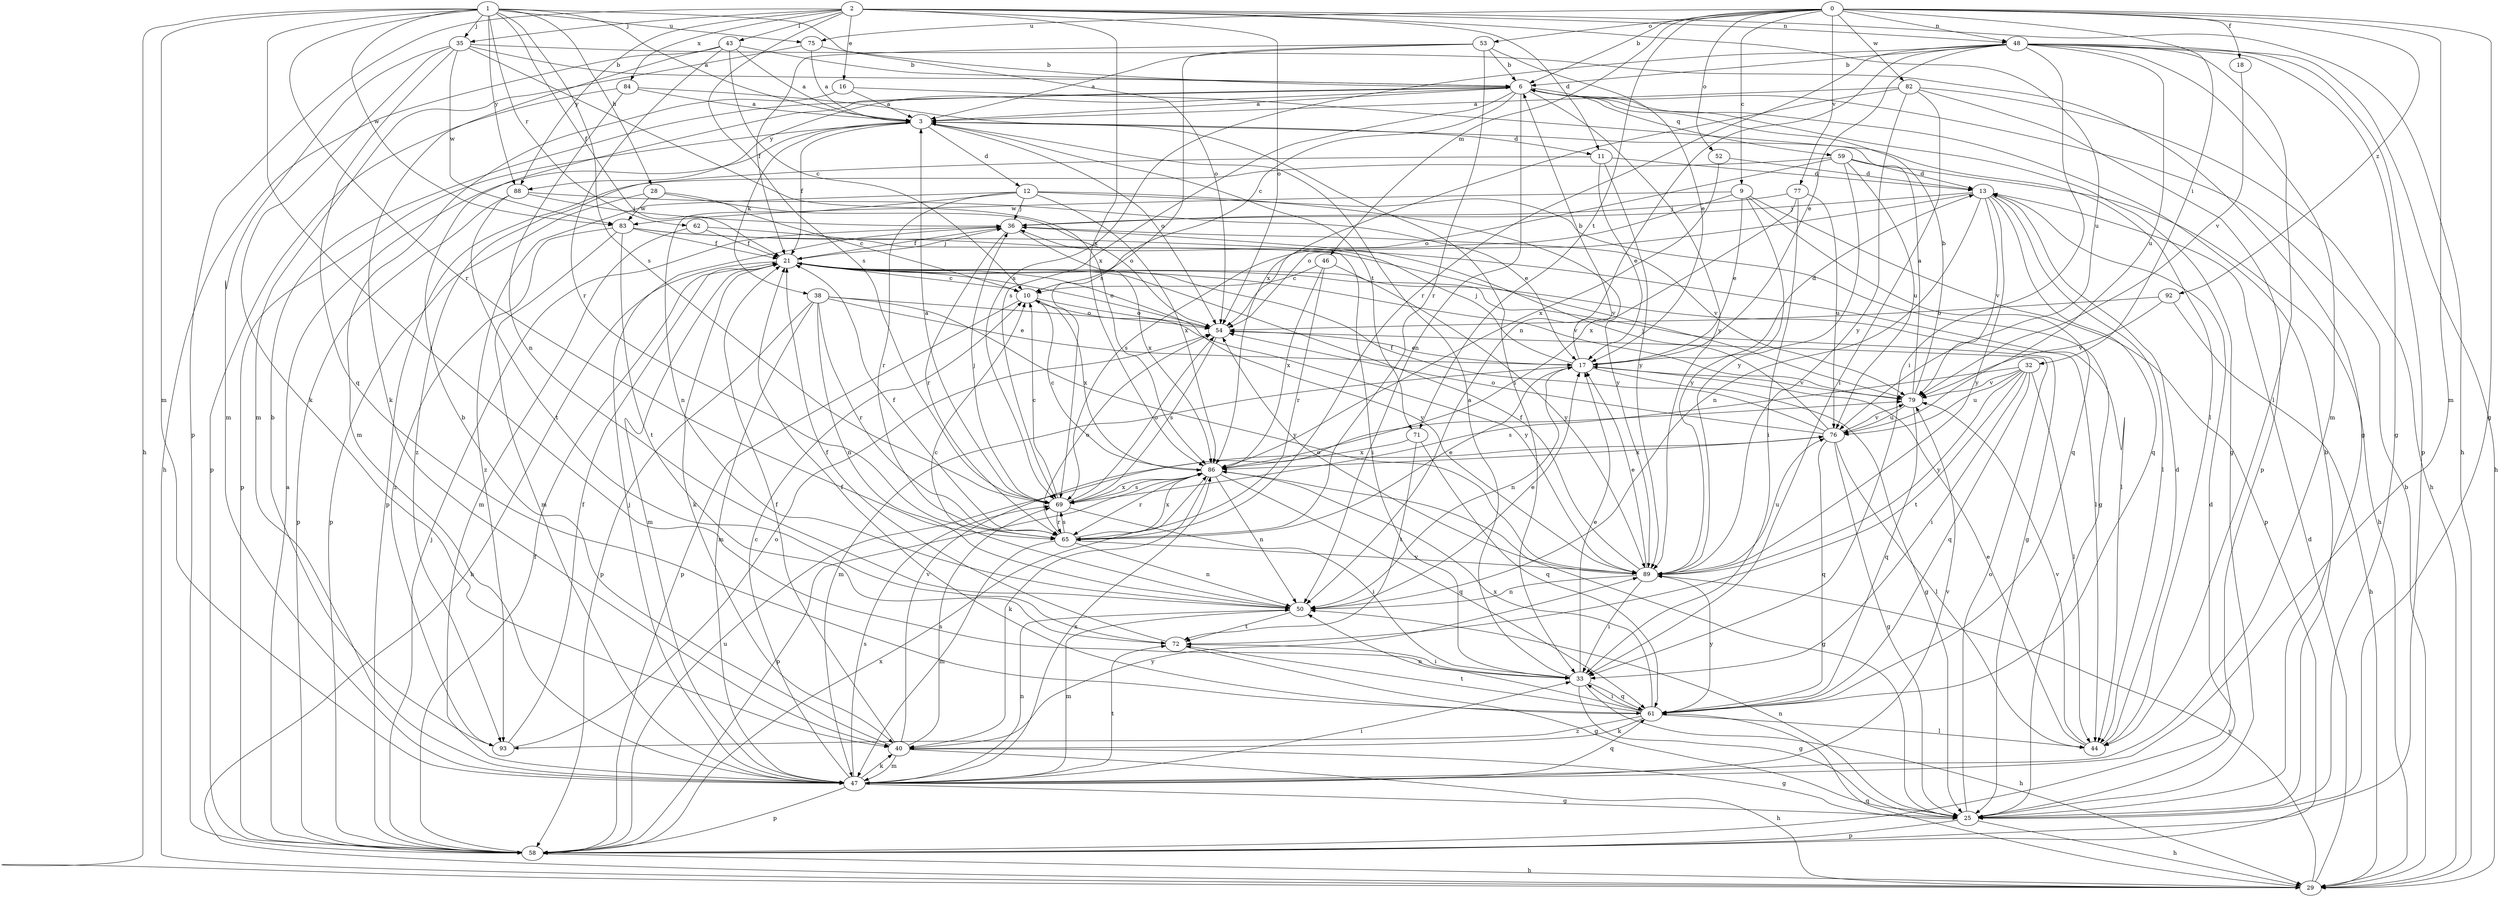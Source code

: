strict digraph  {
0;
1;
2;
3;
6;
9;
10;
11;
12;
13;
16;
17;
18;
21;
25;
28;
29;
32;
33;
35;
36;
38;
40;
43;
44;
46;
47;
48;
50;
52;
53;
54;
58;
59;
61;
62;
65;
69;
71;
72;
75;
76;
77;
79;
82;
83;
84;
86;
88;
89;
92;
93;
0 -> 6  [label=b];
0 -> 9  [label=c];
0 -> 18  [label=f];
0 -> 25  [label=g];
0 -> 32  [label=i];
0 -> 46  [label=m];
0 -> 47  [label=m];
0 -> 48  [label=n];
0 -> 52  [label=o];
0 -> 53  [label=o];
0 -> 71  [label=t];
0 -> 75  [label=u];
0 -> 77  [label=v];
0 -> 82  [label=w];
0 -> 92  [label=z];
1 -> 3  [label=a];
1 -> 21  [label=f];
1 -> 28  [label=h];
1 -> 29  [label=h];
1 -> 33  [label=i];
1 -> 35  [label=j];
1 -> 47  [label=m];
1 -> 54  [label=o];
1 -> 62  [label=r];
1 -> 65  [label=r];
1 -> 69  [label=s];
1 -> 75  [label=u];
1 -> 83  [label=w];
1 -> 88  [label=y];
2 -> 11  [label=d];
2 -> 16  [label=e];
2 -> 29  [label=h];
2 -> 35  [label=j];
2 -> 43  [label=l];
2 -> 48  [label=n];
2 -> 54  [label=o];
2 -> 58  [label=p];
2 -> 69  [label=s];
2 -> 76  [label=u];
2 -> 84  [label=x];
2 -> 86  [label=x];
2 -> 88  [label=y];
3 -> 11  [label=d];
3 -> 12  [label=d];
3 -> 21  [label=f];
3 -> 38  [label=k];
3 -> 54  [label=o];
3 -> 58  [label=p];
3 -> 71  [label=t];
6 -> 3  [label=a];
6 -> 10  [label=c];
6 -> 25  [label=g];
6 -> 50  [label=n];
6 -> 59  [label=q];
6 -> 69  [label=s];
6 -> 88  [label=y];
6 -> 89  [label=y];
9 -> 17  [label=e];
9 -> 58  [label=p];
9 -> 61  [label=q];
9 -> 69  [label=s];
9 -> 83  [label=w];
9 -> 89  [label=y];
10 -> 54  [label=o];
10 -> 58  [label=p];
10 -> 86  [label=x];
10 -> 89  [label=y];
11 -> 13  [label=d];
11 -> 17  [label=e];
11 -> 89  [label=y];
11 -> 93  [label=z];
12 -> 25  [label=g];
12 -> 36  [label=j];
12 -> 50  [label=n];
12 -> 65  [label=r];
12 -> 86  [label=x];
12 -> 89  [label=y];
12 -> 93  [label=z];
13 -> 36  [label=j];
13 -> 44  [label=l];
13 -> 50  [label=n];
13 -> 54  [label=o];
13 -> 61  [label=q];
13 -> 79  [label=v];
13 -> 89  [label=y];
16 -> 3  [label=a];
16 -> 44  [label=l];
16 -> 47  [label=m];
17 -> 6  [label=b];
17 -> 13  [label=d];
17 -> 25  [label=g];
17 -> 36  [label=j];
17 -> 47  [label=m];
17 -> 50  [label=n];
17 -> 79  [label=v];
18 -> 79  [label=v];
21 -> 10  [label=c];
21 -> 25  [label=g];
21 -> 29  [label=h];
21 -> 36  [label=j];
21 -> 40  [label=k];
21 -> 44  [label=l];
21 -> 47  [label=m];
21 -> 54  [label=o];
21 -> 79  [label=v];
21 -> 89  [label=y];
25 -> 6  [label=b];
25 -> 13  [label=d];
25 -> 29  [label=h];
25 -> 50  [label=n];
25 -> 54  [label=o];
25 -> 58  [label=p];
28 -> 10  [label=c];
28 -> 54  [label=o];
28 -> 58  [label=p];
28 -> 83  [label=w];
29 -> 6  [label=b];
29 -> 13  [label=d];
29 -> 61  [label=q];
29 -> 89  [label=y];
32 -> 33  [label=i];
32 -> 44  [label=l];
32 -> 61  [label=q];
32 -> 69  [label=s];
32 -> 72  [label=t];
32 -> 76  [label=u];
32 -> 79  [label=v];
32 -> 89  [label=y];
33 -> 3  [label=a];
33 -> 17  [label=e];
33 -> 25  [label=g];
33 -> 29  [label=h];
33 -> 61  [label=q];
35 -> 6  [label=b];
35 -> 25  [label=g];
35 -> 40  [label=k];
35 -> 47  [label=m];
35 -> 61  [label=q];
35 -> 83  [label=w];
35 -> 86  [label=x];
36 -> 21  [label=f];
36 -> 65  [label=r];
36 -> 79  [label=v];
36 -> 86  [label=x];
38 -> 17  [label=e];
38 -> 47  [label=m];
38 -> 50  [label=n];
38 -> 54  [label=o];
38 -> 58  [label=p];
38 -> 65  [label=r];
38 -> 89  [label=y];
40 -> 6  [label=b];
40 -> 21  [label=f];
40 -> 25  [label=g];
40 -> 29  [label=h];
40 -> 47  [label=m];
40 -> 69  [label=s];
40 -> 79  [label=v];
40 -> 89  [label=y];
43 -> 3  [label=a];
43 -> 6  [label=b];
43 -> 10  [label=c];
43 -> 29  [label=h];
43 -> 40  [label=k];
43 -> 65  [label=r];
44 -> 13  [label=d];
44 -> 17  [label=e];
44 -> 79  [label=v];
46 -> 10  [label=c];
46 -> 65  [label=r];
46 -> 86  [label=x];
46 -> 89  [label=y];
47 -> 10  [label=c];
47 -> 25  [label=g];
47 -> 33  [label=i];
47 -> 36  [label=j];
47 -> 40  [label=k];
47 -> 50  [label=n];
47 -> 58  [label=p];
47 -> 61  [label=q];
47 -> 69  [label=s];
47 -> 72  [label=t];
47 -> 79  [label=v];
47 -> 86  [label=x];
48 -> 6  [label=b];
48 -> 17  [label=e];
48 -> 25  [label=g];
48 -> 29  [label=h];
48 -> 33  [label=i];
48 -> 44  [label=l];
48 -> 47  [label=m];
48 -> 50  [label=n];
48 -> 58  [label=p];
48 -> 65  [label=r];
48 -> 69  [label=s];
48 -> 76  [label=u];
50 -> 10  [label=c];
50 -> 17  [label=e];
50 -> 47  [label=m];
50 -> 72  [label=t];
52 -> 13  [label=d];
52 -> 86  [label=x];
53 -> 3  [label=a];
53 -> 6  [label=b];
53 -> 17  [label=e];
53 -> 21  [label=f];
53 -> 65  [label=r];
53 -> 69  [label=s];
54 -> 17  [label=e];
54 -> 69  [label=s];
58 -> 3  [label=a];
58 -> 21  [label=f];
58 -> 29  [label=h];
58 -> 36  [label=j];
58 -> 76  [label=u];
58 -> 86  [label=x];
59 -> 13  [label=d];
59 -> 29  [label=h];
59 -> 54  [label=o];
59 -> 58  [label=p];
59 -> 76  [label=u];
59 -> 89  [label=y];
61 -> 21  [label=f];
61 -> 33  [label=i];
61 -> 40  [label=k];
61 -> 44  [label=l];
61 -> 50  [label=n];
61 -> 72  [label=t];
61 -> 86  [label=x];
61 -> 89  [label=y];
61 -> 93  [label=z];
62 -> 21  [label=f];
62 -> 33  [label=i];
62 -> 47  [label=m];
65 -> 17  [label=e];
65 -> 21  [label=f];
65 -> 47  [label=m];
65 -> 50  [label=n];
65 -> 54  [label=o];
65 -> 69  [label=s];
65 -> 86  [label=x];
65 -> 89  [label=y];
69 -> 3  [label=a];
69 -> 10  [label=c];
69 -> 33  [label=i];
69 -> 36  [label=j];
69 -> 54  [label=o];
69 -> 65  [label=r];
69 -> 86  [label=x];
71 -> 61  [label=q];
71 -> 72  [label=t];
71 -> 86  [label=x];
72 -> 21  [label=f];
72 -> 25  [label=g];
72 -> 33  [label=i];
75 -> 3  [label=a];
75 -> 6  [label=b];
75 -> 47  [label=m];
76 -> 21  [label=f];
76 -> 25  [label=g];
76 -> 36  [label=j];
76 -> 44  [label=l];
76 -> 54  [label=o];
76 -> 61  [label=q];
76 -> 79  [label=v];
76 -> 86  [label=x];
77 -> 33  [label=i];
77 -> 36  [label=j];
77 -> 76  [label=u];
77 -> 86  [label=x];
79 -> 3  [label=a];
79 -> 6  [label=b];
79 -> 61  [label=q];
79 -> 76  [label=u];
82 -> 3  [label=a];
82 -> 29  [label=h];
82 -> 33  [label=i];
82 -> 58  [label=p];
82 -> 86  [label=x];
82 -> 89  [label=y];
83 -> 21  [label=f];
83 -> 44  [label=l];
83 -> 47  [label=m];
83 -> 72  [label=t];
83 -> 79  [label=v];
83 -> 93  [label=z];
84 -> 3  [label=a];
84 -> 33  [label=i];
84 -> 50  [label=n];
84 -> 58  [label=p];
86 -> 10  [label=c];
86 -> 25  [label=g];
86 -> 40  [label=k];
86 -> 50  [label=n];
86 -> 58  [label=p];
86 -> 61  [label=q];
86 -> 65  [label=r];
86 -> 69  [label=s];
88 -> 17  [label=e];
88 -> 36  [label=j];
88 -> 58  [label=p];
88 -> 72  [label=t];
89 -> 17  [label=e];
89 -> 21  [label=f];
89 -> 33  [label=i];
89 -> 50  [label=n];
89 -> 54  [label=o];
89 -> 76  [label=u];
92 -> 29  [label=h];
92 -> 54  [label=o];
92 -> 79  [label=v];
93 -> 6  [label=b];
93 -> 21  [label=f];
93 -> 54  [label=o];
}
